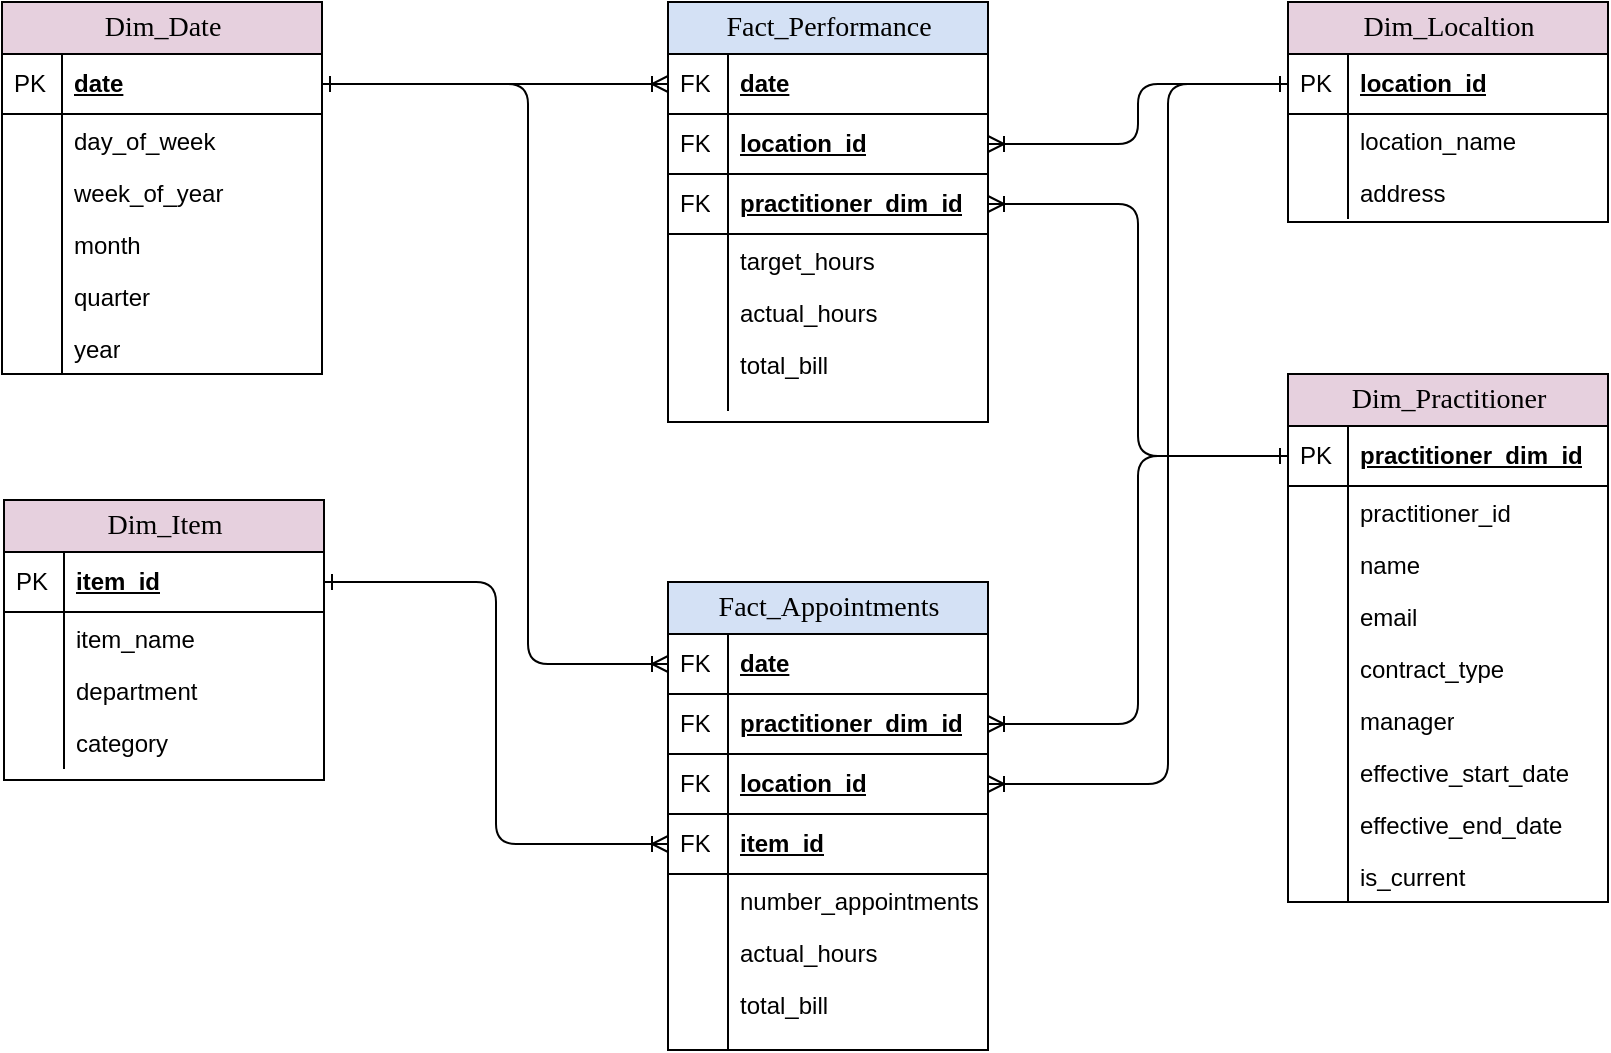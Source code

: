 <mxfile version="24.8.4">
  <diagram name="Page-1" id="e56a1550-8fbb-45ad-956c-1786394a9013">
    <mxGraphModel dx="1050" dy="652" grid="1" gridSize="10" guides="1" tooltips="1" connect="1" arrows="1" fold="1" page="1" pageScale="1" pageWidth="1100" pageHeight="850" background="none" math="0" shadow="0">
      <root>
        <mxCell id="0" />
        <mxCell id="1" parent="0" />
        <mxCell id="2e49270ec7c68f3f-8" value="Dim_Date" style="swimlane;html=1;fontStyle=0;childLayout=stackLayout;horizontal=1;startSize=26;fillColor=#E6D0DE;horizontalStack=0;resizeParent=1;resizeLast=0;collapsible=1;marginBottom=0;swimlaneFillColor=#ffffff;align=center;rounded=0;shadow=0;comic=0;labelBackgroundColor=none;strokeWidth=1;fontFamily=Verdana;fontSize=14;swimlaneLine=1;" parent="1" vertex="1">
          <mxGeometry x="277" y="190" width="160" height="186" as="geometry" />
        </mxCell>
        <mxCell id="2e49270ec7c68f3f-9" value="date" style="shape=partialRectangle;top=0;left=0;right=0;bottom=1;html=1;align=left;verticalAlign=middle;fillColor=none;spacingLeft=34;spacingRight=4;whiteSpace=wrap;overflow=hidden;rotatable=0;points=[[0,0.5],[1,0.5]];portConstraint=eastwest;dropTarget=0;fontStyle=5;" parent="2e49270ec7c68f3f-8" vertex="1">
          <mxGeometry y="26" width="160" height="30" as="geometry" />
        </mxCell>
        <mxCell id="2e49270ec7c68f3f-10" value="PK" style="shape=partialRectangle;top=0;left=0;bottom=0;html=1;fillColor=none;align=left;verticalAlign=middle;spacingLeft=4;spacingRight=4;whiteSpace=wrap;overflow=hidden;rotatable=0;points=[];portConstraint=eastwest;part=1;" parent="2e49270ec7c68f3f-9" vertex="1" connectable="0">
          <mxGeometry width="30" height="30" as="geometry" />
        </mxCell>
        <mxCell id="2e49270ec7c68f3f-11" value="day_of_week" style="shape=partialRectangle;top=0;left=0;right=0;bottom=0;html=1;align=left;verticalAlign=top;fillColor=none;spacingLeft=34;spacingRight=4;whiteSpace=wrap;overflow=hidden;rotatable=0;points=[[0,0.5],[1,0.5]];portConstraint=eastwest;dropTarget=0;" parent="2e49270ec7c68f3f-8" vertex="1">
          <mxGeometry y="56" width="160" height="26" as="geometry" />
        </mxCell>
        <mxCell id="2e49270ec7c68f3f-12" value="" style="shape=partialRectangle;top=0;left=0;bottom=0;html=1;fillColor=none;align=left;verticalAlign=top;spacingLeft=4;spacingRight=4;whiteSpace=wrap;overflow=hidden;rotatable=0;points=[];portConstraint=eastwest;part=1;" parent="2e49270ec7c68f3f-11" vertex="1" connectable="0">
          <mxGeometry width="30" height="26" as="geometry" />
        </mxCell>
        <mxCell id="2e49270ec7c68f3f-13" value="week_of_year" style="shape=partialRectangle;top=0;left=0;right=0;bottom=0;html=1;align=left;verticalAlign=top;fillColor=none;spacingLeft=34;spacingRight=4;whiteSpace=wrap;overflow=hidden;rotatable=0;points=[[0,0.5],[1,0.5]];portConstraint=eastwest;dropTarget=0;" parent="2e49270ec7c68f3f-8" vertex="1">
          <mxGeometry y="82" width="160" height="26" as="geometry" />
        </mxCell>
        <mxCell id="2e49270ec7c68f3f-14" value="" style="shape=partialRectangle;top=0;left=0;bottom=0;html=1;fillColor=none;align=left;verticalAlign=top;spacingLeft=4;spacingRight=4;whiteSpace=wrap;overflow=hidden;rotatable=0;points=[];portConstraint=eastwest;part=1;" parent="2e49270ec7c68f3f-13" vertex="1" connectable="0">
          <mxGeometry width="30" height="26" as="geometry" />
        </mxCell>
        <mxCell id="2e49270ec7c68f3f-15" value="month" style="shape=partialRectangle;top=0;left=0;right=0;bottom=0;html=1;align=left;verticalAlign=top;fillColor=none;spacingLeft=34;spacingRight=4;whiteSpace=wrap;overflow=hidden;rotatable=0;points=[[0,0.5],[1,0.5]];portConstraint=eastwest;dropTarget=0;" parent="2e49270ec7c68f3f-8" vertex="1">
          <mxGeometry y="108" width="160" height="26" as="geometry" />
        </mxCell>
        <mxCell id="2e49270ec7c68f3f-16" value="" style="shape=partialRectangle;top=0;left=0;bottom=0;html=1;fillColor=none;align=left;verticalAlign=top;spacingLeft=4;spacingRight=4;whiteSpace=wrap;overflow=hidden;rotatable=0;points=[];portConstraint=eastwest;part=1;" parent="2e49270ec7c68f3f-15" vertex="1" connectable="0">
          <mxGeometry width="30" height="26" as="geometry" />
        </mxCell>
        <mxCell id="NTG9wHgxTN4r3UU4_O96-2" value="quarter" style="shape=partialRectangle;top=0;left=0;right=0;bottom=0;html=1;align=left;verticalAlign=top;fillColor=none;spacingLeft=34;spacingRight=4;whiteSpace=wrap;overflow=hidden;rotatable=0;points=[[0,0.5],[1,0.5]];portConstraint=eastwest;dropTarget=0;" parent="2e49270ec7c68f3f-8" vertex="1">
          <mxGeometry y="134" width="160" height="26" as="geometry" />
        </mxCell>
        <mxCell id="NTG9wHgxTN4r3UU4_O96-3" value="" style="shape=partialRectangle;top=0;left=0;bottom=0;html=1;fillColor=none;align=left;verticalAlign=top;spacingLeft=4;spacingRight=4;whiteSpace=wrap;overflow=hidden;rotatable=0;points=[];portConstraint=eastwest;part=1;" parent="NTG9wHgxTN4r3UU4_O96-2" vertex="1" connectable="0">
          <mxGeometry width="30" height="26" as="geometry" />
        </mxCell>
        <mxCell id="NTG9wHgxTN4r3UU4_O96-4" value="year" style="shape=partialRectangle;top=0;left=0;right=0;bottom=0;html=1;align=left;verticalAlign=top;fillColor=none;spacingLeft=34;spacingRight=4;whiteSpace=wrap;overflow=hidden;rotatable=0;points=[[0,0.5],[1,0.5]];portConstraint=eastwest;dropTarget=0;" parent="2e49270ec7c68f3f-8" vertex="1">
          <mxGeometry y="160" width="160" height="26" as="geometry" />
        </mxCell>
        <mxCell id="NTG9wHgxTN4r3UU4_O96-5" value="" style="shape=partialRectangle;top=0;left=0;bottom=0;html=1;fillColor=none;align=left;verticalAlign=top;spacingLeft=4;spacingRight=4;whiteSpace=wrap;overflow=hidden;rotatable=0;points=[];portConstraint=eastwest;part=1;" parent="NTG9wHgxTN4r3UU4_O96-4" vertex="1" connectable="0">
          <mxGeometry width="30" height="26" as="geometry" />
        </mxCell>
        <mxCell id="2e49270ec7c68f3f-30" value="Fact_Performance" style="swimlane;html=1;fontStyle=0;childLayout=stackLayout;horizontal=1;startSize=26;fillColor=#D4E1F5;horizontalStack=0;resizeParent=1;resizeLast=0;collapsible=1;marginBottom=0;swimlaneFillColor=#ffffff;align=center;rounded=0;shadow=0;comic=0;labelBackgroundColor=none;strokeWidth=1;fontFamily=Verdana;fontSize=14" parent="1" vertex="1">
          <mxGeometry x="610" y="190" width="160" height="210" as="geometry" />
        </mxCell>
        <mxCell id="2e49270ec7c68f3f-31" value="date" style="shape=partialRectangle;top=0;left=0;right=0;bottom=1;html=1;align=left;verticalAlign=middle;fillColor=none;spacingLeft=34;spacingRight=4;whiteSpace=wrap;overflow=hidden;rotatable=0;points=[[0,0.5],[1,0.5]];portConstraint=eastwest;dropTarget=0;fontStyle=5;" parent="2e49270ec7c68f3f-30" vertex="1">
          <mxGeometry y="26" width="160" height="30" as="geometry" />
        </mxCell>
        <mxCell id="2e49270ec7c68f3f-32" value="FK" style="shape=partialRectangle;top=0;left=0;bottom=0;html=1;fillColor=none;align=left;verticalAlign=middle;spacingLeft=4;spacingRight=4;whiteSpace=wrap;overflow=hidden;rotatable=0;points=[];portConstraint=eastwest;part=1;" parent="2e49270ec7c68f3f-31" vertex="1" connectable="0">
          <mxGeometry width="30" height="30" as="geometry" />
        </mxCell>
        <mxCell id="NTG9wHgxTN4r3UU4_O96-50" value="location_id" style="shape=partialRectangle;top=0;left=0;right=0;bottom=1;html=1;align=left;verticalAlign=middle;fillColor=none;spacingLeft=34;spacingRight=4;whiteSpace=wrap;overflow=hidden;rotatable=0;points=[[0,0.5],[1,0.5]];portConstraint=eastwest;dropTarget=0;fontStyle=5;" parent="2e49270ec7c68f3f-30" vertex="1">
          <mxGeometry y="56" width="160" height="30" as="geometry" />
        </mxCell>
        <mxCell id="NTG9wHgxTN4r3UU4_O96-51" value="FK" style="shape=partialRectangle;top=0;left=0;bottom=0;html=1;fillColor=none;align=left;verticalAlign=middle;spacingLeft=4;spacingRight=4;whiteSpace=wrap;overflow=hidden;rotatable=0;points=[];portConstraint=eastwest;part=1;" parent="NTG9wHgxTN4r3UU4_O96-50" vertex="1" connectable="0">
          <mxGeometry width="30" height="30" as="geometry" />
        </mxCell>
        <mxCell id="NTG9wHgxTN4r3UU4_O96-23" value="practitioner_dim_id" style="shape=partialRectangle;top=0;left=0;right=0;bottom=1;html=1;align=left;verticalAlign=middle;fillColor=none;spacingLeft=34;spacingRight=4;whiteSpace=wrap;overflow=hidden;rotatable=0;points=[[0,0.5],[1,0.5]];portConstraint=eastwest;dropTarget=0;fontStyle=5;" parent="2e49270ec7c68f3f-30" vertex="1">
          <mxGeometry y="86" width="160" height="30" as="geometry" />
        </mxCell>
        <mxCell id="NTG9wHgxTN4r3UU4_O96-24" value="FK" style="shape=partialRectangle;top=0;left=0;bottom=0;html=1;fillColor=none;align=left;verticalAlign=middle;spacingLeft=4;spacingRight=4;whiteSpace=wrap;overflow=hidden;rotatable=0;points=[];portConstraint=eastwest;part=1;" parent="NTG9wHgxTN4r3UU4_O96-23" vertex="1" connectable="0">
          <mxGeometry width="30" height="30" as="geometry" />
        </mxCell>
        <mxCell id="2e49270ec7c68f3f-33" value="target_hours" style="shape=partialRectangle;top=0;left=0;right=0;bottom=0;html=1;align=left;verticalAlign=top;fillColor=none;spacingLeft=34;spacingRight=4;whiteSpace=wrap;overflow=hidden;rotatable=0;points=[[0,0.5],[1,0.5]];portConstraint=eastwest;dropTarget=0;" parent="2e49270ec7c68f3f-30" vertex="1">
          <mxGeometry y="116" width="160" height="26" as="geometry" />
        </mxCell>
        <mxCell id="2e49270ec7c68f3f-34" value="" style="shape=partialRectangle;top=0;left=0;bottom=0;html=1;fillColor=none;align=left;verticalAlign=top;spacingLeft=4;spacingRight=4;whiteSpace=wrap;overflow=hidden;rotatable=0;points=[];portConstraint=eastwest;part=1;" parent="2e49270ec7c68f3f-33" vertex="1" connectable="0">
          <mxGeometry width="30" height="26" as="geometry" />
        </mxCell>
        <mxCell id="2e49270ec7c68f3f-35" value="actual_hours" style="shape=partialRectangle;top=0;left=0;right=0;bottom=0;html=1;align=left;verticalAlign=top;fillColor=none;spacingLeft=34;spacingRight=4;whiteSpace=wrap;overflow=hidden;rotatable=0;points=[[0,0.5],[1,0.5]];portConstraint=eastwest;dropTarget=0;" parent="2e49270ec7c68f3f-30" vertex="1">
          <mxGeometry y="142" width="160" height="26" as="geometry" />
        </mxCell>
        <mxCell id="2e49270ec7c68f3f-36" value="" style="shape=partialRectangle;top=0;left=0;bottom=0;html=1;fillColor=none;align=left;verticalAlign=top;spacingLeft=4;spacingRight=4;whiteSpace=wrap;overflow=hidden;rotatable=0;points=[];portConstraint=eastwest;part=1;" parent="2e49270ec7c68f3f-35" vertex="1" connectable="0">
          <mxGeometry width="30" height="26" as="geometry" />
        </mxCell>
        <mxCell id="2e49270ec7c68f3f-37" value="total_bill" style="shape=partialRectangle;top=0;left=0;right=0;bottom=0;html=1;align=left;verticalAlign=top;fillColor=none;spacingLeft=34;spacingRight=4;whiteSpace=wrap;overflow=hidden;rotatable=0;points=[[0,0.5],[1,0.5]];portConstraint=eastwest;dropTarget=0;" parent="2e49270ec7c68f3f-30" vertex="1">
          <mxGeometry y="168" width="160" height="26" as="geometry" />
        </mxCell>
        <mxCell id="2e49270ec7c68f3f-38" value="" style="shape=partialRectangle;top=0;left=0;bottom=0;html=1;fillColor=none;align=left;verticalAlign=top;spacingLeft=4;spacingRight=4;whiteSpace=wrap;overflow=hidden;rotatable=0;points=[];portConstraint=eastwest;part=1;" parent="2e49270ec7c68f3f-37" vertex="1" connectable="0">
          <mxGeometry width="30" height="26" as="geometry" />
        </mxCell>
        <mxCell id="2e49270ec7c68f3f-39" value="" style="shape=partialRectangle;top=0;left=0;right=0;bottom=0;html=1;align=left;verticalAlign=top;fillColor=none;spacingLeft=34;spacingRight=4;whiteSpace=wrap;overflow=hidden;rotatable=0;points=[[0,0.5],[1,0.5]];portConstraint=eastwest;dropTarget=0;" parent="2e49270ec7c68f3f-30" vertex="1">
          <mxGeometry y="194" width="160" height="10" as="geometry" />
        </mxCell>
        <mxCell id="2e49270ec7c68f3f-40" value="" style="shape=partialRectangle;top=0;left=0;bottom=0;html=1;fillColor=none;align=left;verticalAlign=top;spacingLeft=4;spacingRight=4;whiteSpace=wrap;overflow=hidden;rotatable=0;points=[];portConstraint=eastwest;part=1;" parent="2e49270ec7c68f3f-39" vertex="1" connectable="0">
          <mxGeometry width="30" height="10" as="geometry" />
        </mxCell>
        <mxCell id="NTG9wHgxTN4r3UU4_O96-8" value="Dim_Item" style="swimlane;html=1;fontStyle=0;childLayout=stackLayout;horizontal=1;startSize=26;fillColor=#E6D0DE;horizontalStack=0;resizeParent=1;resizeLast=0;collapsible=1;marginBottom=0;swimlaneFillColor=#ffffff;align=center;rounded=0;shadow=0;comic=0;labelBackgroundColor=none;strokeWidth=1;fontFamily=Verdana;fontSize=14;swimlaneLine=1;" parent="1" vertex="1">
          <mxGeometry x="278" y="439" width="160" height="140" as="geometry" />
        </mxCell>
        <mxCell id="NTG9wHgxTN4r3UU4_O96-9" value="item_id" style="shape=partialRectangle;top=0;left=0;right=0;bottom=1;html=1;align=left;verticalAlign=middle;fillColor=none;spacingLeft=34;spacingRight=4;whiteSpace=wrap;overflow=hidden;rotatable=0;points=[[0,0.5],[1,0.5]];portConstraint=eastwest;dropTarget=0;fontStyle=5;" parent="NTG9wHgxTN4r3UU4_O96-8" vertex="1">
          <mxGeometry y="26" width="160" height="30" as="geometry" />
        </mxCell>
        <mxCell id="NTG9wHgxTN4r3UU4_O96-10" value="PK" style="shape=partialRectangle;top=0;left=0;bottom=0;html=1;fillColor=none;align=left;verticalAlign=middle;spacingLeft=4;spacingRight=4;whiteSpace=wrap;overflow=hidden;rotatable=0;points=[];portConstraint=eastwest;part=1;" parent="NTG9wHgxTN4r3UU4_O96-9" vertex="1" connectable="0">
          <mxGeometry width="30" height="30" as="geometry" />
        </mxCell>
        <mxCell id="NTG9wHgxTN4r3UU4_O96-11" value="item_name" style="shape=partialRectangle;top=0;left=0;right=0;bottom=0;html=1;align=left;verticalAlign=top;fillColor=none;spacingLeft=34;spacingRight=4;whiteSpace=wrap;overflow=hidden;rotatable=0;points=[[0,0.5],[1,0.5]];portConstraint=eastwest;dropTarget=0;" parent="NTG9wHgxTN4r3UU4_O96-8" vertex="1">
          <mxGeometry y="56" width="160" height="26" as="geometry" />
        </mxCell>
        <mxCell id="NTG9wHgxTN4r3UU4_O96-12" value="" style="shape=partialRectangle;top=0;left=0;bottom=0;html=1;fillColor=none;align=left;verticalAlign=top;spacingLeft=4;spacingRight=4;whiteSpace=wrap;overflow=hidden;rotatable=0;points=[];portConstraint=eastwest;part=1;" parent="NTG9wHgxTN4r3UU4_O96-11" vertex="1" connectable="0">
          <mxGeometry width="30" height="26" as="geometry" />
        </mxCell>
        <mxCell id="NTG9wHgxTN4r3UU4_O96-13" value="department" style="shape=partialRectangle;top=0;left=0;right=0;bottom=0;html=1;align=left;verticalAlign=top;fillColor=none;spacingLeft=34;spacingRight=4;whiteSpace=wrap;overflow=hidden;rotatable=0;points=[[0,0.5],[1,0.5]];portConstraint=eastwest;dropTarget=0;" parent="NTG9wHgxTN4r3UU4_O96-8" vertex="1">
          <mxGeometry y="82" width="160" height="26" as="geometry" />
        </mxCell>
        <mxCell id="NTG9wHgxTN4r3UU4_O96-14" value="" style="shape=partialRectangle;top=0;left=0;bottom=0;html=1;fillColor=none;align=left;verticalAlign=top;spacingLeft=4;spacingRight=4;whiteSpace=wrap;overflow=hidden;rotatable=0;points=[];portConstraint=eastwest;part=1;" parent="NTG9wHgxTN4r3UU4_O96-13" vertex="1" connectable="0">
          <mxGeometry width="30" height="26" as="geometry" />
        </mxCell>
        <mxCell id="NTG9wHgxTN4r3UU4_O96-15" value="category" style="shape=partialRectangle;top=0;left=0;right=0;bottom=0;html=1;align=left;verticalAlign=top;fillColor=none;spacingLeft=34;spacingRight=4;whiteSpace=wrap;overflow=hidden;rotatable=0;points=[[0,0.5],[1,0.5]];portConstraint=eastwest;dropTarget=0;" parent="NTG9wHgxTN4r3UU4_O96-8" vertex="1">
          <mxGeometry y="108" width="160" height="26" as="geometry" />
        </mxCell>
        <mxCell id="NTG9wHgxTN4r3UU4_O96-16" value="" style="shape=partialRectangle;top=0;left=0;bottom=0;html=1;fillColor=none;align=left;verticalAlign=top;spacingLeft=4;spacingRight=4;whiteSpace=wrap;overflow=hidden;rotatable=0;points=[];portConstraint=eastwest;part=1;" parent="NTG9wHgxTN4r3UU4_O96-15" vertex="1" connectable="0">
          <mxGeometry width="30" height="26" as="geometry" />
        </mxCell>
        <mxCell id="NTG9wHgxTN4r3UU4_O96-22" style="edgeStyle=orthogonalEdgeStyle;rounded=1;orthogonalLoop=1;jettySize=auto;html=1;strokeColor=default;align=center;verticalAlign=middle;fontFamily=Verdana;fontSize=14;fontColor=default;labelBackgroundColor=none;startArrow=ERone;startFill=0;endArrow=ERoneToMany;endFill=0;" parent="1" source="2e49270ec7c68f3f-9" target="2e49270ec7c68f3f-31" edge="1">
          <mxGeometry relative="1" as="geometry" />
        </mxCell>
        <mxCell id="NTG9wHgxTN4r3UU4_O96-25" value="Dim_Practitioner" style="swimlane;html=1;fontStyle=0;childLayout=stackLayout;horizontal=1;startSize=26;fillColor=#E6D0DE;horizontalStack=0;resizeParent=1;resizeLast=0;collapsible=1;marginBottom=0;swimlaneFillColor=#ffffff;align=center;rounded=0;shadow=0;comic=0;labelBackgroundColor=none;strokeWidth=1;fontFamily=Verdana;fontSize=14;swimlaneLine=1;" parent="1" vertex="1">
          <mxGeometry x="920" y="376" width="160" height="264" as="geometry" />
        </mxCell>
        <mxCell id="NTG9wHgxTN4r3UU4_O96-26" value="practitioner_dim_id" style="shape=partialRectangle;top=0;left=0;right=0;bottom=1;html=1;align=left;verticalAlign=middle;fillColor=none;spacingLeft=34;spacingRight=4;whiteSpace=wrap;overflow=hidden;rotatable=0;points=[[0,0.5],[1,0.5]];portConstraint=eastwest;dropTarget=0;fontStyle=5;" parent="NTG9wHgxTN4r3UU4_O96-25" vertex="1">
          <mxGeometry y="26" width="160" height="30" as="geometry" />
        </mxCell>
        <mxCell id="NTG9wHgxTN4r3UU4_O96-27" value="PK" style="shape=partialRectangle;top=0;left=0;bottom=0;html=1;fillColor=none;align=left;verticalAlign=middle;spacingLeft=4;spacingRight=4;whiteSpace=wrap;overflow=hidden;rotatable=0;points=[];portConstraint=eastwest;part=1;" parent="NTG9wHgxTN4r3UU4_O96-26" vertex="1" connectable="0">
          <mxGeometry width="30" height="30" as="geometry" />
        </mxCell>
        <mxCell id="NTG9wHgxTN4r3UU4_O96-28" value="practitioner_id" style="shape=partialRectangle;top=0;left=0;right=0;bottom=0;html=1;align=left;verticalAlign=top;fillColor=none;spacingLeft=34;spacingRight=4;whiteSpace=wrap;overflow=hidden;rotatable=0;points=[[0,0.5],[1,0.5]];portConstraint=eastwest;dropTarget=0;" parent="NTG9wHgxTN4r3UU4_O96-25" vertex="1">
          <mxGeometry y="56" width="160" height="26" as="geometry" />
        </mxCell>
        <mxCell id="NTG9wHgxTN4r3UU4_O96-29" value="" style="shape=partialRectangle;top=0;left=0;bottom=0;html=1;fillColor=none;align=left;verticalAlign=top;spacingLeft=4;spacingRight=4;whiteSpace=wrap;overflow=hidden;rotatable=0;points=[];portConstraint=eastwest;part=1;" parent="NTG9wHgxTN4r3UU4_O96-28" vertex="1" connectable="0">
          <mxGeometry width="30" height="26" as="geometry" />
        </mxCell>
        <mxCell id="NTG9wHgxTN4r3UU4_O96-30" value="name" style="shape=partialRectangle;top=0;left=0;right=0;bottom=0;html=1;align=left;verticalAlign=top;fillColor=none;spacingLeft=34;spacingRight=4;whiteSpace=wrap;overflow=hidden;rotatable=0;points=[[0,0.5],[1,0.5]];portConstraint=eastwest;dropTarget=0;" parent="NTG9wHgxTN4r3UU4_O96-25" vertex="1">
          <mxGeometry y="82" width="160" height="26" as="geometry" />
        </mxCell>
        <mxCell id="NTG9wHgxTN4r3UU4_O96-31" value="" style="shape=partialRectangle;top=0;left=0;bottom=0;html=1;fillColor=none;align=left;verticalAlign=top;spacingLeft=4;spacingRight=4;whiteSpace=wrap;overflow=hidden;rotatable=0;points=[];portConstraint=eastwest;part=1;" parent="NTG9wHgxTN4r3UU4_O96-30" vertex="1" connectable="0">
          <mxGeometry width="30" height="26" as="geometry" />
        </mxCell>
        <mxCell id="NTG9wHgxTN4r3UU4_O96-32" value="email" style="shape=partialRectangle;top=0;left=0;right=0;bottom=0;html=1;align=left;verticalAlign=top;fillColor=none;spacingLeft=34;spacingRight=4;whiteSpace=wrap;overflow=hidden;rotatable=0;points=[[0,0.5],[1,0.5]];portConstraint=eastwest;dropTarget=0;" parent="NTG9wHgxTN4r3UU4_O96-25" vertex="1">
          <mxGeometry y="108" width="160" height="26" as="geometry" />
        </mxCell>
        <mxCell id="NTG9wHgxTN4r3UU4_O96-33" value="" style="shape=partialRectangle;top=0;left=0;bottom=0;html=1;fillColor=none;align=left;verticalAlign=top;spacingLeft=4;spacingRight=4;whiteSpace=wrap;overflow=hidden;rotatable=0;points=[];portConstraint=eastwest;part=1;" parent="NTG9wHgxTN4r3UU4_O96-32" vertex="1" connectable="0">
          <mxGeometry width="30" height="26" as="geometry" />
        </mxCell>
        <mxCell id="NTG9wHgxTN4r3UU4_O96-34" value="contract_type" style="shape=partialRectangle;top=0;left=0;right=0;bottom=0;html=1;align=left;verticalAlign=top;fillColor=none;spacingLeft=34;spacingRight=4;whiteSpace=wrap;overflow=hidden;rotatable=0;points=[[0,0.5],[1,0.5]];portConstraint=eastwest;dropTarget=0;" parent="NTG9wHgxTN4r3UU4_O96-25" vertex="1">
          <mxGeometry y="134" width="160" height="26" as="geometry" />
        </mxCell>
        <mxCell id="NTG9wHgxTN4r3UU4_O96-35" value="" style="shape=partialRectangle;top=0;left=0;bottom=0;html=1;fillColor=none;align=left;verticalAlign=top;spacingLeft=4;spacingRight=4;whiteSpace=wrap;overflow=hidden;rotatable=0;points=[];portConstraint=eastwest;part=1;" parent="NTG9wHgxTN4r3UU4_O96-34" vertex="1" connectable="0">
          <mxGeometry width="30" height="26" as="geometry" />
        </mxCell>
        <mxCell id="NTG9wHgxTN4r3UU4_O96-36" value="manager" style="shape=partialRectangle;top=0;left=0;right=0;bottom=0;html=1;align=left;verticalAlign=top;fillColor=none;spacingLeft=34;spacingRight=4;whiteSpace=wrap;overflow=hidden;rotatable=0;points=[[0,0.5],[1,0.5]];portConstraint=eastwest;dropTarget=0;" parent="NTG9wHgxTN4r3UU4_O96-25" vertex="1">
          <mxGeometry y="160" width="160" height="26" as="geometry" />
        </mxCell>
        <mxCell id="NTG9wHgxTN4r3UU4_O96-37" value="" style="shape=partialRectangle;top=0;left=0;bottom=0;html=1;fillColor=none;align=left;verticalAlign=top;spacingLeft=4;spacingRight=4;whiteSpace=wrap;overflow=hidden;rotatable=0;points=[];portConstraint=eastwest;part=1;" parent="NTG9wHgxTN4r3UU4_O96-36" vertex="1" connectable="0">
          <mxGeometry width="30" height="26" as="geometry" />
        </mxCell>
        <mxCell id="NTG9wHgxTN4r3UU4_O96-38" value="effective_start_date" style="shape=partialRectangle;top=0;left=0;right=0;bottom=0;html=1;align=left;verticalAlign=top;fillColor=none;spacingLeft=34;spacingRight=4;whiteSpace=wrap;overflow=hidden;rotatable=0;points=[[0,0.5],[1,0.5]];portConstraint=eastwest;dropTarget=0;" parent="NTG9wHgxTN4r3UU4_O96-25" vertex="1">
          <mxGeometry y="186" width="160" height="26" as="geometry" />
        </mxCell>
        <mxCell id="NTG9wHgxTN4r3UU4_O96-39" value="" style="shape=partialRectangle;top=0;left=0;bottom=0;html=1;fillColor=none;align=left;verticalAlign=top;spacingLeft=4;spacingRight=4;whiteSpace=wrap;overflow=hidden;rotatable=0;points=[];portConstraint=eastwest;part=1;" parent="NTG9wHgxTN4r3UU4_O96-38" vertex="1" connectable="0">
          <mxGeometry width="30" height="26" as="geometry" />
        </mxCell>
        <mxCell id="NTG9wHgxTN4r3UU4_O96-40" value="effective_end_date" style="shape=partialRectangle;top=0;left=0;right=0;bottom=0;html=1;align=left;verticalAlign=top;fillColor=none;spacingLeft=34;spacingRight=4;whiteSpace=wrap;overflow=hidden;rotatable=0;points=[[0,0.5],[1,0.5]];portConstraint=eastwest;dropTarget=0;" parent="NTG9wHgxTN4r3UU4_O96-25" vertex="1">
          <mxGeometry y="212" width="160" height="26" as="geometry" />
        </mxCell>
        <mxCell id="NTG9wHgxTN4r3UU4_O96-41" value="" style="shape=partialRectangle;top=0;left=0;bottom=0;html=1;fillColor=none;align=left;verticalAlign=top;spacingLeft=4;spacingRight=4;whiteSpace=wrap;overflow=hidden;rotatable=0;points=[];portConstraint=eastwest;part=1;" parent="NTG9wHgxTN4r3UU4_O96-40" vertex="1" connectable="0">
          <mxGeometry width="30" height="26" as="geometry" />
        </mxCell>
        <mxCell id="NTG9wHgxTN4r3UU4_O96-42" value="is_current" style="shape=partialRectangle;top=0;left=0;right=0;bottom=0;html=1;align=left;verticalAlign=top;fillColor=none;spacingLeft=34;spacingRight=4;whiteSpace=wrap;overflow=hidden;rotatable=0;points=[[0,0.5],[1,0.5]];portConstraint=eastwest;dropTarget=0;" parent="NTG9wHgxTN4r3UU4_O96-25" vertex="1">
          <mxGeometry y="238" width="160" height="26" as="geometry" />
        </mxCell>
        <mxCell id="NTG9wHgxTN4r3UU4_O96-43" value="" style="shape=partialRectangle;top=0;left=0;bottom=0;html=1;fillColor=none;align=left;verticalAlign=top;spacingLeft=4;spacingRight=4;whiteSpace=wrap;overflow=hidden;rotatable=0;points=[];portConstraint=eastwest;part=1;" parent="NTG9wHgxTN4r3UU4_O96-42" vertex="1" connectable="0">
          <mxGeometry width="30" height="26" as="geometry" />
        </mxCell>
        <mxCell id="NTG9wHgxTN4r3UU4_O96-52" value="Dim_Localtion" style="swimlane;html=1;fontStyle=0;childLayout=stackLayout;horizontal=1;startSize=26;fillColor=#E6D0DE;horizontalStack=0;resizeParent=1;resizeLast=0;collapsible=1;marginBottom=0;swimlaneFillColor=#ffffff;align=center;rounded=0;shadow=0;comic=0;labelBackgroundColor=none;strokeWidth=1;fontFamily=Verdana;fontSize=14;swimlaneLine=1;" parent="1" vertex="1">
          <mxGeometry x="920" y="190" width="160" height="110" as="geometry" />
        </mxCell>
        <mxCell id="NTG9wHgxTN4r3UU4_O96-53" value="location_id" style="shape=partialRectangle;top=0;left=0;right=0;bottom=1;html=1;align=left;verticalAlign=middle;fillColor=none;spacingLeft=34;spacingRight=4;whiteSpace=wrap;overflow=hidden;rotatable=0;points=[[0,0.5],[1,0.5]];portConstraint=eastwest;dropTarget=0;fontStyle=5;" parent="NTG9wHgxTN4r3UU4_O96-52" vertex="1">
          <mxGeometry y="26" width="160" height="30" as="geometry" />
        </mxCell>
        <mxCell id="NTG9wHgxTN4r3UU4_O96-54" value="PK" style="shape=partialRectangle;top=0;left=0;bottom=0;html=1;fillColor=none;align=left;verticalAlign=middle;spacingLeft=4;spacingRight=4;whiteSpace=wrap;overflow=hidden;rotatable=0;points=[];portConstraint=eastwest;part=1;" parent="NTG9wHgxTN4r3UU4_O96-53" vertex="1" connectable="0">
          <mxGeometry width="30" height="30" as="geometry" />
        </mxCell>
        <mxCell id="NTG9wHgxTN4r3UU4_O96-55" value="location_name" style="shape=partialRectangle;top=0;left=0;right=0;bottom=0;html=1;align=left;verticalAlign=top;fillColor=none;spacingLeft=34;spacingRight=4;whiteSpace=wrap;overflow=hidden;rotatable=0;points=[[0,0.5],[1,0.5]];portConstraint=eastwest;dropTarget=0;" parent="NTG9wHgxTN4r3UU4_O96-52" vertex="1">
          <mxGeometry y="56" width="160" height="26" as="geometry" />
        </mxCell>
        <mxCell id="NTG9wHgxTN4r3UU4_O96-56" value="" style="shape=partialRectangle;top=0;left=0;bottom=0;html=1;fillColor=none;align=left;verticalAlign=top;spacingLeft=4;spacingRight=4;whiteSpace=wrap;overflow=hidden;rotatable=0;points=[];portConstraint=eastwest;part=1;" parent="NTG9wHgxTN4r3UU4_O96-55" vertex="1" connectable="0">
          <mxGeometry width="30" height="26" as="geometry" />
        </mxCell>
        <mxCell id="NTG9wHgxTN4r3UU4_O96-57" value="address" style="shape=partialRectangle;top=0;left=0;right=0;bottom=0;html=1;align=left;verticalAlign=top;fillColor=none;spacingLeft=34;spacingRight=4;whiteSpace=wrap;overflow=hidden;rotatable=0;points=[[0,0.5],[1,0.5]];portConstraint=eastwest;dropTarget=0;" parent="NTG9wHgxTN4r3UU4_O96-52" vertex="1">
          <mxGeometry y="82" width="160" height="26" as="geometry" />
        </mxCell>
        <mxCell id="NTG9wHgxTN4r3UU4_O96-58" value="" style="shape=partialRectangle;top=0;left=0;bottom=0;html=1;fillColor=none;align=left;verticalAlign=top;spacingLeft=4;spacingRight=4;whiteSpace=wrap;overflow=hidden;rotatable=0;points=[];portConstraint=eastwest;part=1;" parent="NTG9wHgxTN4r3UU4_O96-57" vertex="1" connectable="0">
          <mxGeometry width="30" height="26" as="geometry" />
        </mxCell>
        <mxCell id="NTG9wHgxTN4r3UU4_O96-61" style="edgeStyle=orthogonalEdgeStyle;rounded=1;orthogonalLoop=1;jettySize=auto;html=1;entryX=1;entryY=0.5;entryDx=0;entryDy=0;strokeColor=default;align=center;verticalAlign=middle;fontFamily=Verdana;fontSize=14;fontColor=default;labelBackgroundColor=none;startArrow=ERone;startFill=0;endArrow=ERoneToMany;endFill=0;" parent="1" source="NTG9wHgxTN4r3UU4_O96-53" target="NTG9wHgxTN4r3UU4_O96-50" edge="1">
          <mxGeometry relative="1" as="geometry" />
        </mxCell>
        <mxCell id="NTG9wHgxTN4r3UU4_O96-62" style="edgeStyle=orthogonalEdgeStyle;rounded=1;orthogonalLoop=1;jettySize=auto;html=1;entryX=1;entryY=0.5;entryDx=0;entryDy=0;strokeColor=default;align=center;verticalAlign=middle;fontFamily=Verdana;fontSize=14;fontColor=default;labelBackgroundColor=none;startArrow=ERone;startFill=0;endArrow=ERoneToMany;endFill=0;" parent="1" source="NTG9wHgxTN4r3UU4_O96-26" target="NTG9wHgxTN4r3UU4_O96-23" edge="1">
          <mxGeometry relative="1" as="geometry" />
        </mxCell>
        <mxCell id="33RTeVI4Q542pjiPT3sJ-1" value="Fact_Appointments" style="swimlane;html=1;fontStyle=0;childLayout=stackLayout;horizontal=1;startSize=26;fillColor=#D4E1F5;horizontalStack=0;resizeParent=1;resizeLast=0;collapsible=1;marginBottom=0;swimlaneFillColor=#ffffff;align=center;rounded=0;shadow=0;comic=0;labelBackgroundColor=none;strokeWidth=1;fontFamily=Verdana;fontSize=14" parent="1" vertex="1">
          <mxGeometry x="610" y="480" width="160" height="234" as="geometry" />
        </mxCell>
        <mxCell id="33RTeVI4Q542pjiPT3sJ-2" value="date" style="shape=partialRectangle;top=0;left=0;right=0;bottom=1;html=1;align=left;verticalAlign=middle;fillColor=none;spacingLeft=34;spacingRight=4;whiteSpace=wrap;overflow=hidden;rotatable=0;points=[[0,0.5],[1,0.5]];portConstraint=eastwest;dropTarget=0;fontStyle=5;" parent="33RTeVI4Q542pjiPT3sJ-1" vertex="1">
          <mxGeometry y="26" width="160" height="30" as="geometry" />
        </mxCell>
        <mxCell id="33RTeVI4Q542pjiPT3sJ-3" value="FK" style="shape=partialRectangle;top=0;left=0;bottom=0;html=1;fillColor=none;align=left;verticalAlign=middle;spacingLeft=4;spacingRight=4;whiteSpace=wrap;overflow=hidden;rotatable=0;points=[];portConstraint=eastwest;part=1;" parent="33RTeVI4Q542pjiPT3sJ-2" vertex="1" connectable="0">
          <mxGeometry width="30" height="30" as="geometry" />
        </mxCell>
        <mxCell id="33RTeVI4Q542pjiPT3sJ-6" value="practitioner_dim_id" style="shape=partialRectangle;top=0;left=0;right=0;bottom=1;html=1;align=left;verticalAlign=middle;fillColor=none;spacingLeft=34;spacingRight=4;whiteSpace=wrap;overflow=hidden;rotatable=0;points=[[0,0.5],[1,0.5]];portConstraint=eastwest;dropTarget=0;fontStyle=5;" parent="33RTeVI4Q542pjiPT3sJ-1" vertex="1">
          <mxGeometry y="56" width="160" height="30" as="geometry" />
        </mxCell>
        <mxCell id="33RTeVI4Q542pjiPT3sJ-7" value="FK" style="shape=partialRectangle;top=0;left=0;bottom=0;html=1;fillColor=none;align=left;verticalAlign=middle;spacingLeft=4;spacingRight=4;whiteSpace=wrap;overflow=hidden;rotatable=0;points=[];portConstraint=eastwest;part=1;" parent="33RTeVI4Q542pjiPT3sJ-6" vertex="1" connectable="0">
          <mxGeometry width="30" height="30" as="geometry" />
        </mxCell>
        <mxCell id="33RTeVI4Q542pjiPT3sJ-16" value="location_id" style="shape=partialRectangle;top=0;left=0;right=0;bottom=1;html=1;align=left;verticalAlign=middle;fillColor=none;spacingLeft=34;spacingRight=4;whiteSpace=wrap;overflow=hidden;rotatable=0;points=[[0,0.5],[1,0.5]];portConstraint=eastwest;dropTarget=0;fontStyle=5;" parent="33RTeVI4Q542pjiPT3sJ-1" vertex="1">
          <mxGeometry y="86" width="160" height="30" as="geometry" />
        </mxCell>
        <mxCell id="33RTeVI4Q542pjiPT3sJ-17" value="FK" style="shape=partialRectangle;top=0;left=0;bottom=0;html=1;fillColor=none;align=left;verticalAlign=middle;spacingLeft=4;spacingRight=4;whiteSpace=wrap;overflow=hidden;rotatable=0;points=[];portConstraint=eastwest;part=1;" parent="33RTeVI4Q542pjiPT3sJ-16" vertex="1" connectable="0">
          <mxGeometry width="30" height="30" as="geometry" />
        </mxCell>
        <mxCell id="33RTeVI4Q542pjiPT3sJ-4" value="item_id" style="shape=partialRectangle;top=0;left=0;right=0;bottom=1;html=1;align=left;verticalAlign=middle;fillColor=none;spacingLeft=34;spacingRight=4;whiteSpace=wrap;overflow=hidden;rotatable=0;points=[[0,0.5],[1,0.5]];portConstraint=eastwest;dropTarget=0;fontStyle=5;" parent="33RTeVI4Q542pjiPT3sJ-1" vertex="1">
          <mxGeometry y="116" width="160" height="30" as="geometry" />
        </mxCell>
        <mxCell id="33RTeVI4Q542pjiPT3sJ-5" value="FK" style="shape=partialRectangle;top=0;left=0;bottom=0;html=1;fillColor=none;align=left;verticalAlign=middle;spacingLeft=4;spacingRight=4;whiteSpace=wrap;overflow=hidden;rotatable=0;points=[];portConstraint=eastwest;part=1;" parent="33RTeVI4Q542pjiPT3sJ-4" vertex="1" connectable="0">
          <mxGeometry width="30" height="30" as="geometry" />
        </mxCell>
        <mxCell id="OZW7m-3bz_Ey-1GaXb1Z-3" value="number_appointments" style="shape=partialRectangle;top=0;left=0;right=0;bottom=0;html=1;align=left;verticalAlign=top;fillColor=none;spacingLeft=34;spacingRight=4;whiteSpace=wrap;overflow=hidden;rotatable=0;points=[[0,0.5],[1,0.5]];portConstraint=eastwest;dropTarget=0;" vertex="1" parent="33RTeVI4Q542pjiPT3sJ-1">
          <mxGeometry y="146" width="160" height="26" as="geometry" />
        </mxCell>
        <mxCell id="OZW7m-3bz_Ey-1GaXb1Z-4" value="" style="shape=partialRectangle;top=0;left=0;bottom=0;html=1;fillColor=none;align=left;verticalAlign=top;spacingLeft=4;spacingRight=4;whiteSpace=wrap;overflow=hidden;rotatable=0;points=[];portConstraint=eastwest;part=1;" vertex="1" connectable="0" parent="OZW7m-3bz_Ey-1GaXb1Z-3">
          <mxGeometry width="30" height="26" as="geometry" />
        </mxCell>
        <mxCell id="33RTeVI4Q542pjiPT3sJ-10" value="actual_hours" style="shape=partialRectangle;top=0;left=0;right=0;bottom=0;html=1;align=left;verticalAlign=top;fillColor=none;spacingLeft=34;spacingRight=4;whiteSpace=wrap;overflow=hidden;rotatable=0;points=[[0,0.5],[1,0.5]];portConstraint=eastwest;dropTarget=0;" parent="33RTeVI4Q542pjiPT3sJ-1" vertex="1">
          <mxGeometry y="172" width="160" height="26" as="geometry" />
        </mxCell>
        <mxCell id="33RTeVI4Q542pjiPT3sJ-11" value="" style="shape=partialRectangle;top=0;left=0;bottom=0;html=1;fillColor=none;align=left;verticalAlign=top;spacingLeft=4;spacingRight=4;whiteSpace=wrap;overflow=hidden;rotatable=0;points=[];portConstraint=eastwest;part=1;" parent="33RTeVI4Q542pjiPT3sJ-10" vertex="1" connectable="0">
          <mxGeometry width="30" height="26" as="geometry" />
        </mxCell>
        <mxCell id="33RTeVI4Q542pjiPT3sJ-12" value="total_bill" style="shape=partialRectangle;top=0;left=0;right=0;bottom=0;html=1;align=left;verticalAlign=top;fillColor=none;spacingLeft=34;spacingRight=4;whiteSpace=wrap;overflow=hidden;rotatable=0;points=[[0,0.5],[1,0.5]];portConstraint=eastwest;dropTarget=0;" parent="33RTeVI4Q542pjiPT3sJ-1" vertex="1">
          <mxGeometry y="198" width="160" height="26" as="geometry" />
        </mxCell>
        <mxCell id="33RTeVI4Q542pjiPT3sJ-13" value="" style="shape=partialRectangle;top=0;left=0;bottom=0;html=1;fillColor=none;align=left;verticalAlign=top;spacingLeft=4;spacingRight=4;whiteSpace=wrap;overflow=hidden;rotatable=0;points=[];portConstraint=eastwest;part=1;" parent="33RTeVI4Q542pjiPT3sJ-12" vertex="1" connectable="0">
          <mxGeometry width="30" height="26" as="geometry" />
        </mxCell>
        <mxCell id="33RTeVI4Q542pjiPT3sJ-14" value="" style="shape=partialRectangle;top=0;left=0;right=0;bottom=0;html=1;align=left;verticalAlign=top;fillColor=none;spacingLeft=34;spacingRight=4;whiteSpace=wrap;overflow=hidden;rotatable=0;points=[[0,0.5],[1,0.5]];portConstraint=eastwest;dropTarget=0;" parent="33RTeVI4Q542pjiPT3sJ-1" vertex="1">
          <mxGeometry y="224" width="160" height="10" as="geometry" />
        </mxCell>
        <mxCell id="33RTeVI4Q542pjiPT3sJ-15" value="" style="shape=partialRectangle;top=0;left=0;bottom=0;html=1;fillColor=none;align=left;verticalAlign=top;spacingLeft=4;spacingRight=4;whiteSpace=wrap;overflow=hidden;rotatable=0;points=[];portConstraint=eastwest;part=1;" parent="33RTeVI4Q542pjiPT3sJ-14" vertex="1" connectable="0">
          <mxGeometry width="30" height="10" as="geometry" />
        </mxCell>
        <mxCell id="33RTeVI4Q542pjiPT3sJ-18" style="edgeStyle=orthogonalEdgeStyle;rounded=1;orthogonalLoop=1;jettySize=auto;html=1;entryX=0;entryY=0.5;entryDx=0;entryDy=0;strokeColor=default;align=center;verticalAlign=middle;fontFamily=Verdana;fontSize=14;fontColor=default;labelBackgroundColor=none;startArrow=ERone;startFill=0;endArrow=ERoneToMany;endFill=0;" parent="1" source="NTG9wHgxTN4r3UU4_O96-9" target="33RTeVI4Q542pjiPT3sJ-4" edge="1">
          <mxGeometry relative="1" as="geometry" />
        </mxCell>
        <mxCell id="33RTeVI4Q542pjiPT3sJ-19" style="edgeStyle=orthogonalEdgeStyle;rounded=1;orthogonalLoop=1;jettySize=auto;html=1;entryX=0;entryY=0.5;entryDx=0;entryDy=0;strokeColor=default;align=center;verticalAlign=middle;fontFamily=Verdana;fontSize=14;fontColor=default;labelBackgroundColor=none;startArrow=ERone;startFill=0;endArrow=ERoneToMany;endFill=0;" parent="1" source="2e49270ec7c68f3f-9" target="33RTeVI4Q542pjiPT3sJ-2" edge="1">
          <mxGeometry relative="1" as="geometry">
            <Array as="points">
              <mxPoint x="540" y="231" />
              <mxPoint x="540" y="521" />
            </Array>
          </mxGeometry>
        </mxCell>
        <mxCell id="33RTeVI4Q542pjiPT3sJ-20" style="edgeStyle=orthogonalEdgeStyle;rounded=1;orthogonalLoop=1;jettySize=auto;html=1;entryX=1;entryY=0.5;entryDx=0;entryDy=0;strokeColor=default;align=center;verticalAlign=middle;fontFamily=Verdana;fontSize=14;fontColor=default;labelBackgroundColor=none;startArrow=ERone;startFill=0;endArrow=ERoneToMany;endFill=0;" parent="1" source="NTG9wHgxTN4r3UU4_O96-53" target="33RTeVI4Q542pjiPT3sJ-16" edge="1">
          <mxGeometry relative="1" as="geometry">
            <Array as="points">
              <mxPoint x="860" y="231" />
              <mxPoint x="860" y="581" />
            </Array>
          </mxGeometry>
        </mxCell>
        <mxCell id="33RTeVI4Q542pjiPT3sJ-21" style="edgeStyle=orthogonalEdgeStyle;rounded=1;orthogonalLoop=1;jettySize=auto;html=1;entryX=1;entryY=0.5;entryDx=0;entryDy=0;strokeColor=default;align=center;verticalAlign=middle;fontFamily=Verdana;fontSize=14;fontColor=default;labelBackgroundColor=none;startArrow=ERone;startFill=0;endArrow=ERoneToMany;endFill=0;" parent="1" source="NTG9wHgxTN4r3UU4_O96-26" target="33RTeVI4Q542pjiPT3sJ-6" edge="1">
          <mxGeometry relative="1" as="geometry" />
        </mxCell>
      </root>
    </mxGraphModel>
  </diagram>
</mxfile>
